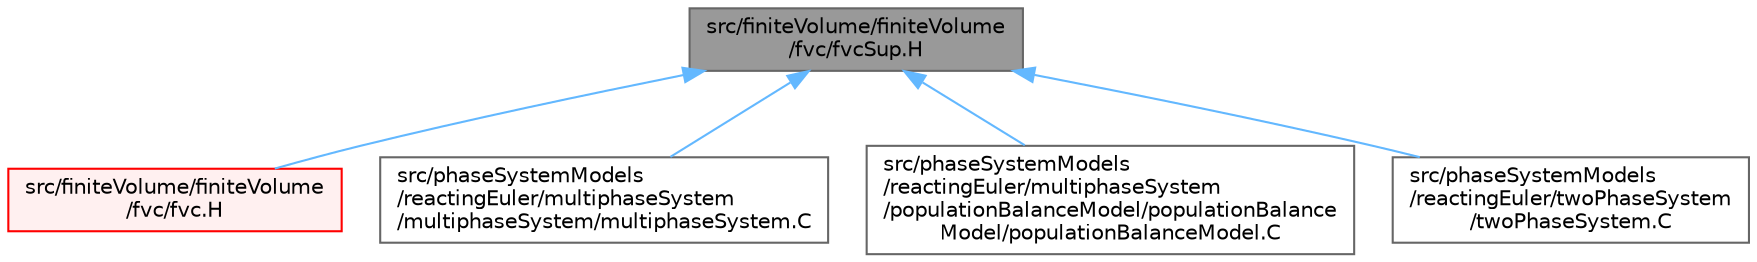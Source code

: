 digraph "src/finiteVolume/finiteVolume/fvc/fvcSup.H"
{
 // LATEX_PDF_SIZE
  bgcolor="transparent";
  edge [fontname=Helvetica,fontsize=10,labelfontname=Helvetica,labelfontsize=10];
  node [fontname=Helvetica,fontsize=10,shape=box,height=0.2,width=0.4];
  Node1 [id="Node000001",label="src/finiteVolume/finiteVolume\l/fvc/fvcSup.H",height=0.2,width=0.4,color="gray40", fillcolor="grey60", style="filled", fontcolor="black",tooltip="Calculate the field for explicit evaluation of implicit and explicit sources."];
  Node1 -> Node2 [id="edge1_Node000001_Node000002",dir="back",color="steelblue1",style="solid",tooltip=" "];
  Node2 [id="Node000002",label="src/finiteVolume/finiteVolume\l/fvc/fvc.H",height=0.2,width=0.4,color="red", fillcolor="#FFF0F0", style="filled",URL="$fvc_8H.html",tooltip=" "];
  Node1 -> Node172 [id="edge2_Node000001_Node000172",dir="back",color="steelblue1",style="solid",tooltip=" "];
  Node172 [id="Node000172",label="src/phaseSystemModels\l/reactingEuler/multiphaseSystem\l/multiphaseSystem/multiphaseSystem.C",height=0.2,width=0.4,color="grey40", fillcolor="white", style="filled",URL="$reactingEuler_2multiphaseSystem_2multiphaseSystem_2multiphaseSystem_8C.html",tooltip=" "];
  Node1 -> Node173 [id="edge3_Node000001_Node000173",dir="back",color="steelblue1",style="solid",tooltip=" "];
  Node173 [id="Node000173",label="src/phaseSystemModels\l/reactingEuler/multiphaseSystem\l/populationBalanceModel/populationBalance\lModel/populationBalanceModel.C",height=0.2,width=0.4,color="grey40", fillcolor="white", style="filled",URL="$populationBalanceModel_8C.html",tooltip=" "];
  Node1 -> Node174 [id="edge4_Node000001_Node000174",dir="back",color="steelblue1",style="solid",tooltip=" "];
  Node174 [id="Node000174",label="src/phaseSystemModels\l/reactingEuler/twoPhaseSystem\l/twoPhaseSystem.C",height=0.2,width=0.4,color="grey40", fillcolor="white", style="filled",URL="$reactingEuler_2twoPhaseSystem_2twoPhaseSystem_8C.html",tooltip=" "];
}
